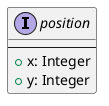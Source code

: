 @startuml position_interface

interface position {
    --
    + x: Integer
    + y: Integer
}

@enduml